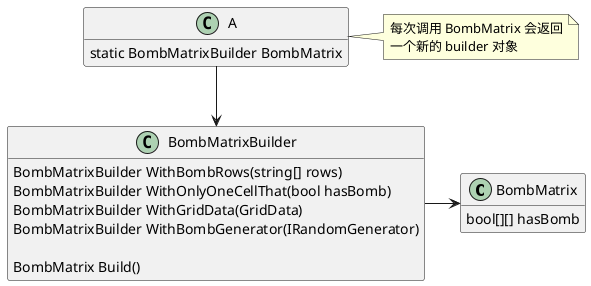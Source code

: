 @startuml
'https://plantuml.com/class-diagram

hide empty members

class BombMatrix {
    bool[][] hasBomb
}

class BombMatrixBuilder {
    BombMatrixBuilder WithBombRows(string[] rows)
    BombMatrixBuilder WithOnlyOneCellThat(bool hasBomb)
    BombMatrixBuilder WithGridData(GridData)
    BombMatrixBuilder WithBombGenerator(IRandomGenerator)
    
    BombMatrix Build()
}

static class A {
    static BombMatrixBuilder BombMatrix
}

A --> BombMatrixBuilder
BombMatrixBuilder -> BombMatrix

note right of A : 每次调用 BombMatrix 会返回\n一个新的 builder 对象

@enduml